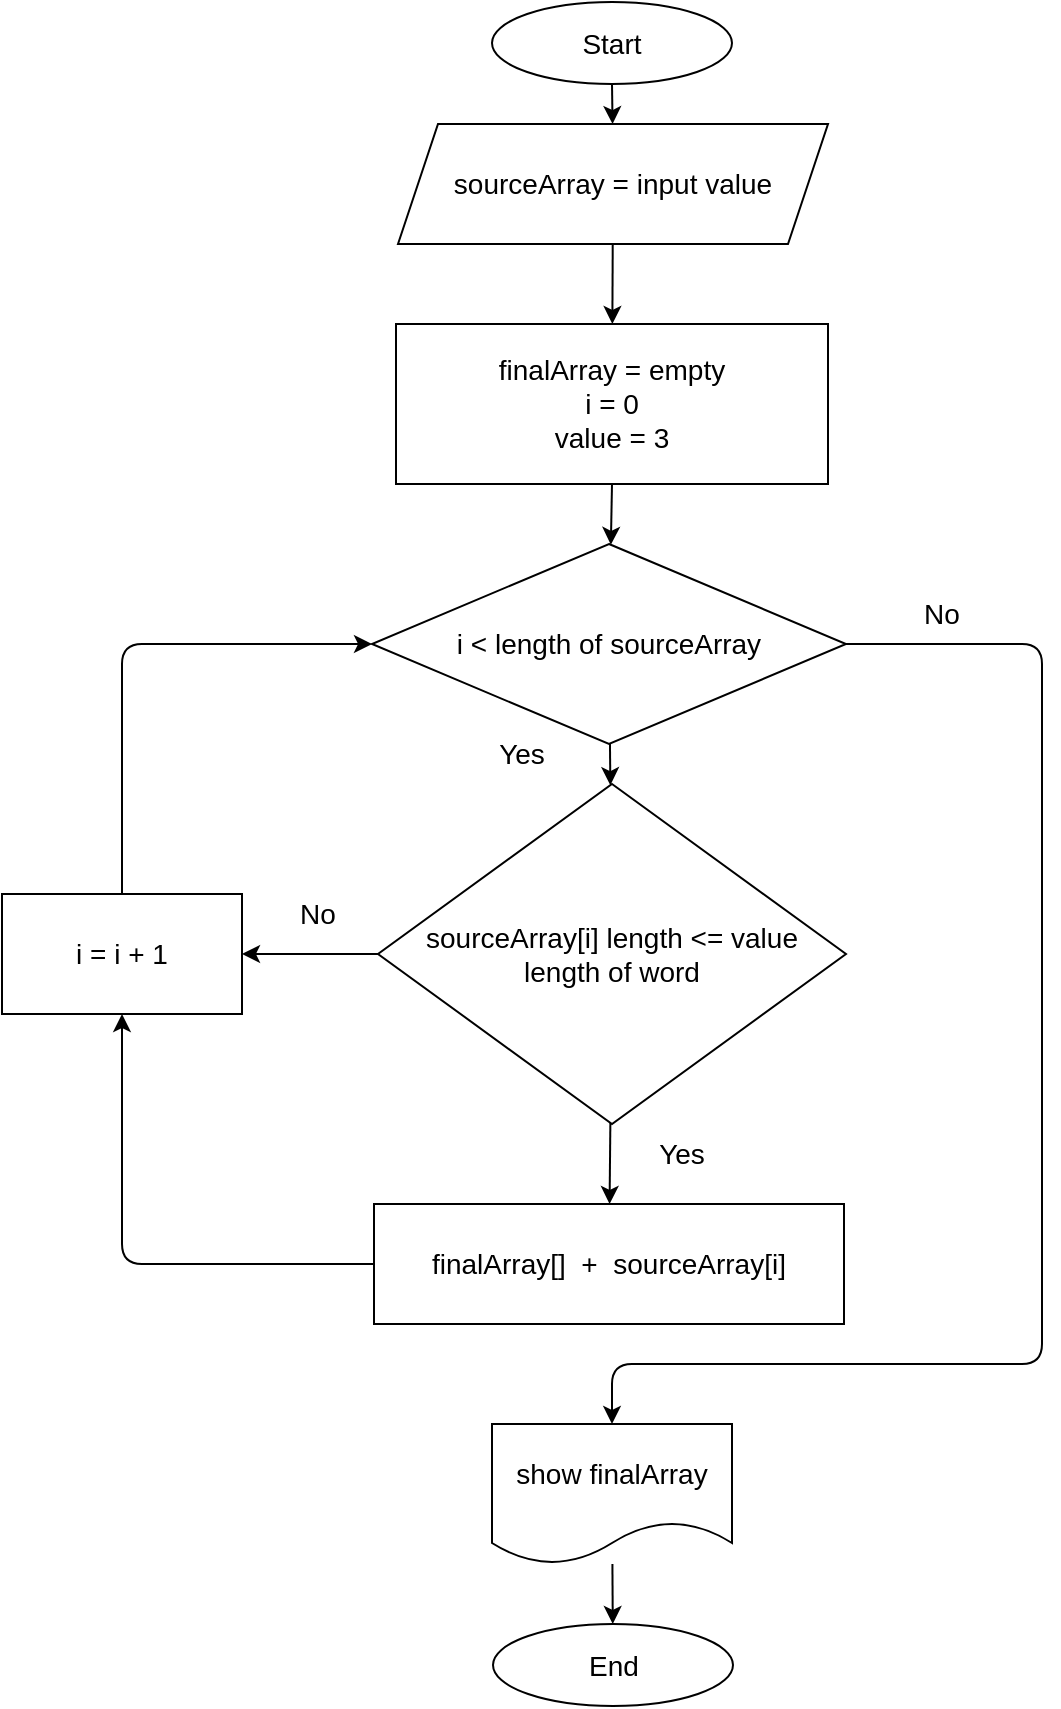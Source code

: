 <mxfile>
    <diagram id="KYfUda7JqIquEPOpsaG1" name="Page-1">
        <mxGraphModel dx="1370" dy="991" grid="1" gridSize="10" guides="1" tooltips="1" connect="1" arrows="1" fold="1" page="1" pageScale="1" pageWidth="850" pageHeight="1100" math="0" shadow="0">
            <root>
                <mxCell id="0"/>
                <mxCell id="1" parent="0"/>
                <mxCell id="20" style="edgeStyle=none;html=1;fontSize=14;" edge="1" parent="1" source="2" target="6">
                    <mxGeometry relative="1" as="geometry"/>
                </mxCell>
                <mxCell id="2" value="Start" style="ellipse;whiteSpace=wrap;html=1;fontSize=14;" vertex="1" parent="1">
                    <mxGeometry x="365" y="39" width="120" height="41" as="geometry"/>
                </mxCell>
                <mxCell id="3" value="End" style="ellipse;whiteSpace=wrap;html=1;fontSize=14;" vertex="1" parent="1">
                    <mxGeometry x="365.5" y="850" width="120" height="41" as="geometry"/>
                </mxCell>
                <mxCell id="18" style="edgeStyle=none;html=1;fontSize=14;exitX=0.5;exitY=1;exitDx=0;exitDy=0;" edge="1" parent="1" source="4" target="7">
                    <mxGeometry relative="1" as="geometry">
                        <mxPoint x="424.5" y="280" as="sourcePoint"/>
                    </mxGeometry>
                </mxCell>
                <mxCell id="4" value="finalArray = empty&lt;br style=&quot;font-size: 14px;&quot;&gt;i = 0&lt;br style=&quot;font-size: 14px;&quot;&gt;value = 3" style="rounded=0;whiteSpace=wrap;html=1;fontSize=14;" vertex="1" parent="1">
                    <mxGeometry x="317" y="200" width="216" height="80" as="geometry"/>
                </mxCell>
                <mxCell id="19" style="edgeStyle=none;html=1;fontSize=14;" edge="1" parent="1" source="6" target="4">
                    <mxGeometry relative="1" as="geometry"/>
                </mxCell>
                <mxCell id="6" value="&lt;span style=&quot;font-size: 14px;&quot;&gt;sourceArray = input value&lt;br style=&quot;font-size: 14px;&quot;&gt;&lt;/span&gt;" style="shape=parallelogram;perimeter=parallelogramPerimeter;whiteSpace=wrap;html=1;fixedSize=1;fontSize=14;" vertex="1" parent="1">
                    <mxGeometry x="318" y="100" width="215" height="60" as="geometry"/>
                </mxCell>
                <mxCell id="17" style="edgeStyle=none;html=1;fontSize=14;" edge="1" parent="1" source="7" target="10">
                    <mxGeometry relative="1" as="geometry"/>
                </mxCell>
                <mxCell id="23" style="edgeStyle=none;html=1;fontSize=14;" edge="1" parent="1" source="7" target="22">
                    <mxGeometry relative="1" as="geometry">
                        <Array as="points">
                            <mxPoint x="640" y="360"/>
                            <mxPoint x="640" y="720"/>
                            <mxPoint x="425" y="720"/>
                        </Array>
                    </mxGeometry>
                </mxCell>
                <mxCell id="7" value="i &amp;lt; length of sourceArray" style="rhombus;whiteSpace=wrap;html=1;fontSize=14;" vertex="1" parent="1">
                    <mxGeometry x="305" y="310" width="237" height="100" as="geometry"/>
                </mxCell>
                <mxCell id="13" value="" style="edgeStyle=none;html=1;fontSize=14;" edge="1" parent="1" source="10" target="12">
                    <mxGeometry relative="1" as="geometry"/>
                </mxCell>
                <mxCell id="15" style="edgeStyle=none;html=1;fontSize=14;" edge="1" parent="1" source="10" target="11">
                    <mxGeometry relative="1" as="geometry"/>
                </mxCell>
                <mxCell id="10" value="sourceArray[i] length &amp;lt;= value&lt;br style=&quot;font-size: 14px;&quot;&gt;length of word" style="rhombus;whiteSpace=wrap;html=1;fontSize=14;" vertex="1" parent="1">
                    <mxGeometry x="308" y="430" width="234" height="170" as="geometry"/>
                </mxCell>
                <mxCell id="16" style="edgeStyle=none;html=1;entryX=0;entryY=0.5;entryDx=0;entryDy=0;fontSize=14;" edge="1" parent="1" source="11" target="7">
                    <mxGeometry relative="1" as="geometry">
                        <Array as="points">
                            <mxPoint x="180" y="360"/>
                        </Array>
                    </mxGeometry>
                </mxCell>
                <mxCell id="11" value="i = i + 1" style="rounded=0;whiteSpace=wrap;html=1;fontSize=14;" vertex="1" parent="1">
                    <mxGeometry x="120" y="485" width="120" height="60" as="geometry"/>
                </mxCell>
                <mxCell id="14" style="edgeStyle=none;html=1;entryX=0.5;entryY=1;entryDx=0;entryDy=0;fontSize=14;" edge="1" parent="1" source="12" target="11">
                    <mxGeometry relative="1" as="geometry">
                        <Array as="points">
                            <mxPoint x="180" y="670"/>
                        </Array>
                    </mxGeometry>
                </mxCell>
                <mxCell id="12" value="finalArray[]&amp;nbsp; +&amp;nbsp; sourceArray[i]" style="whiteSpace=wrap;html=1;fontSize=14;" vertex="1" parent="1">
                    <mxGeometry x="306" y="640" width="235" height="60" as="geometry"/>
                </mxCell>
                <mxCell id="24" style="edgeStyle=none;html=1;fontSize=14;" edge="1" parent="1" source="22" target="3">
                    <mxGeometry relative="1" as="geometry"/>
                </mxCell>
                <mxCell id="22" value="show finalArray" style="shape=document;whiteSpace=wrap;html=1;boundedLbl=1;fontSize=14;" vertex="1" parent="1">
                    <mxGeometry x="365" y="750" width="120" height="70" as="geometry"/>
                </mxCell>
                <mxCell id="25" value="Yes" style="text;html=1;strokeColor=none;fillColor=none;align=center;verticalAlign=middle;whiteSpace=wrap;rounded=0;fontSize=14;" vertex="1" parent="1">
                    <mxGeometry x="350" y="400" width="60" height="30" as="geometry"/>
                </mxCell>
                <mxCell id="26" value="No" style="text;html=1;strokeColor=none;fillColor=none;align=center;verticalAlign=middle;whiteSpace=wrap;rounded=0;fontSize=14;" vertex="1" parent="1">
                    <mxGeometry x="560" y="330" width="60" height="30" as="geometry"/>
                </mxCell>
                <mxCell id="27" value="Yes" style="text;html=1;strokeColor=none;fillColor=none;align=center;verticalAlign=middle;whiteSpace=wrap;rounded=0;fontSize=14;" vertex="1" parent="1">
                    <mxGeometry x="430" y="600" width="60" height="30" as="geometry"/>
                </mxCell>
                <mxCell id="28" value="No" style="text;html=1;strokeColor=none;fillColor=none;align=center;verticalAlign=middle;whiteSpace=wrap;rounded=0;fontSize=14;" vertex="1" parent="1">
                    <mxGeometry x="248" y="480" width="60" height="30" as="geometry"/>
                </mxCell>
            </root>
        </mxGraphModel>
    </diagram>
</mxfile>